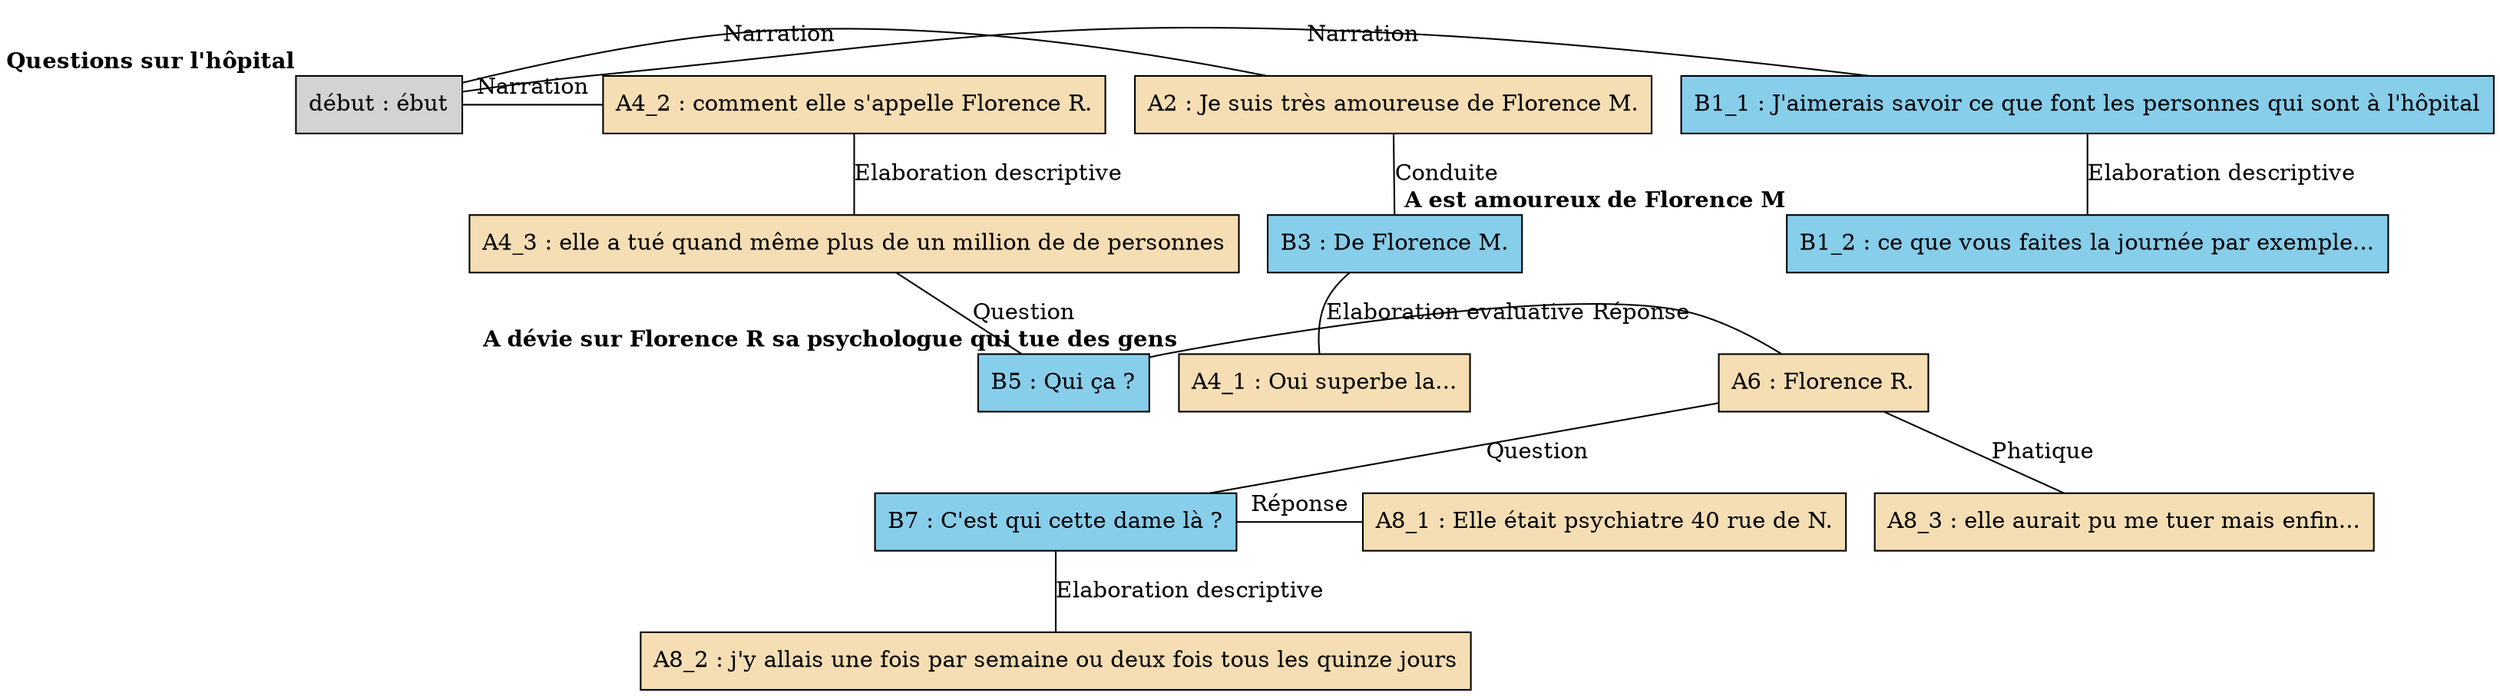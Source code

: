 digraph E15 {
	node [shape=box style=filled]
	"début" [label="début : ébut" xlabel=<<B>Questions sur l'hôpital
</B>>]
	B1_1 [label="B1_1 : J'aimerais savoir ce que font les personnes qui sont à l'hôpital" fillcolor=skyblue xlabel=""]
	B1_2 [label="B1_2 : ce que vous faites la journée par exemple..." fillcolor=skyblue xlabel=<<B>A est amoureux de Florence M
</B>>]
	A2 [label="A2 : Je suis très amoureuse de Florence M." fillcolor=wheat xlabel=""]
	B3 [label="B3 : De Florence M." fillcolor=skyblue xlabel=""]
	A4_1 [label="A4_1 : Oui superbe la..." fillcolor=wheat xlabel=<<B>A dévie sur Florence R sa psychologue qui tue des gens
</B>>]
	A4_2 [label="A4_2 : comment elle s'appelle Florence R." fillcolor=wheat xlabel=""]
	A4_3 [label="A4_3 : elle a tué quand même plus de un million de de personnes" fillcolor=wheat xlabel=""]
	B5 [label="B5 : Qui ça ?" fillcolor=skyblue xlabel=""]
	A6 [label="A6 : Florence R." fillcolor=wheat xlabel=""]
	B7 [label="B7 : C'est qui cette dame là ?" fillcolor=skyblue xlabel=""]
	A8_1 [label="A8_1 : Elle était psychiatre 40 rue de N." fillcolor=wheat xlabel=""]
	A8_2 [label="A8_2 : j'y allais une fois par semaine ou deux fois tous les quinze jours" fillcolor=wheat xlabel=""]
	A8_3 [label="A8_3 : elle aurait pu me tuer mais enfin..." fillcolor=wheat xlabel=""]
	{
		rank=same
		"début"
		B1_1
		"début" -> B1_1 [label=Narration dir=none]
	}
	{
		rank=same
		"début"
		A2
		"début" -> A2 [label=Narration dir=none]
	}
	B1_1 -> B1_2 [label="Elaboration descriptive" dir=none]
	A2 -> B3 [label=Conduite dir=none]
	B3 -> A4_1 [label="Elaboration evaluative" dir=none]
	A4_3 -> B5 [label=Question dir=none]
	{
		rank=same
		B5
		A6
		B5 -> A6 [label="Réponse" dir=none]
	}
	A6 -> B7 [label=Question dir=none]
	{
		rank=same
		B7
		A8_1
		B7 -> A8_1 [label="Réponse" dir=none]
	}
	A6 -> A8_3 [label=Phatique dir=none]
	B7 -> A8_2 [label="Elaboration descriptive" dir=none]
	{
		rank=same
		"début"
		A4_2
		"début" -> A4_2 [label=Narration dir=none]
	}
	A4_2 -> A4_3 [label="Elaboration descriptive" dir=none]
}
